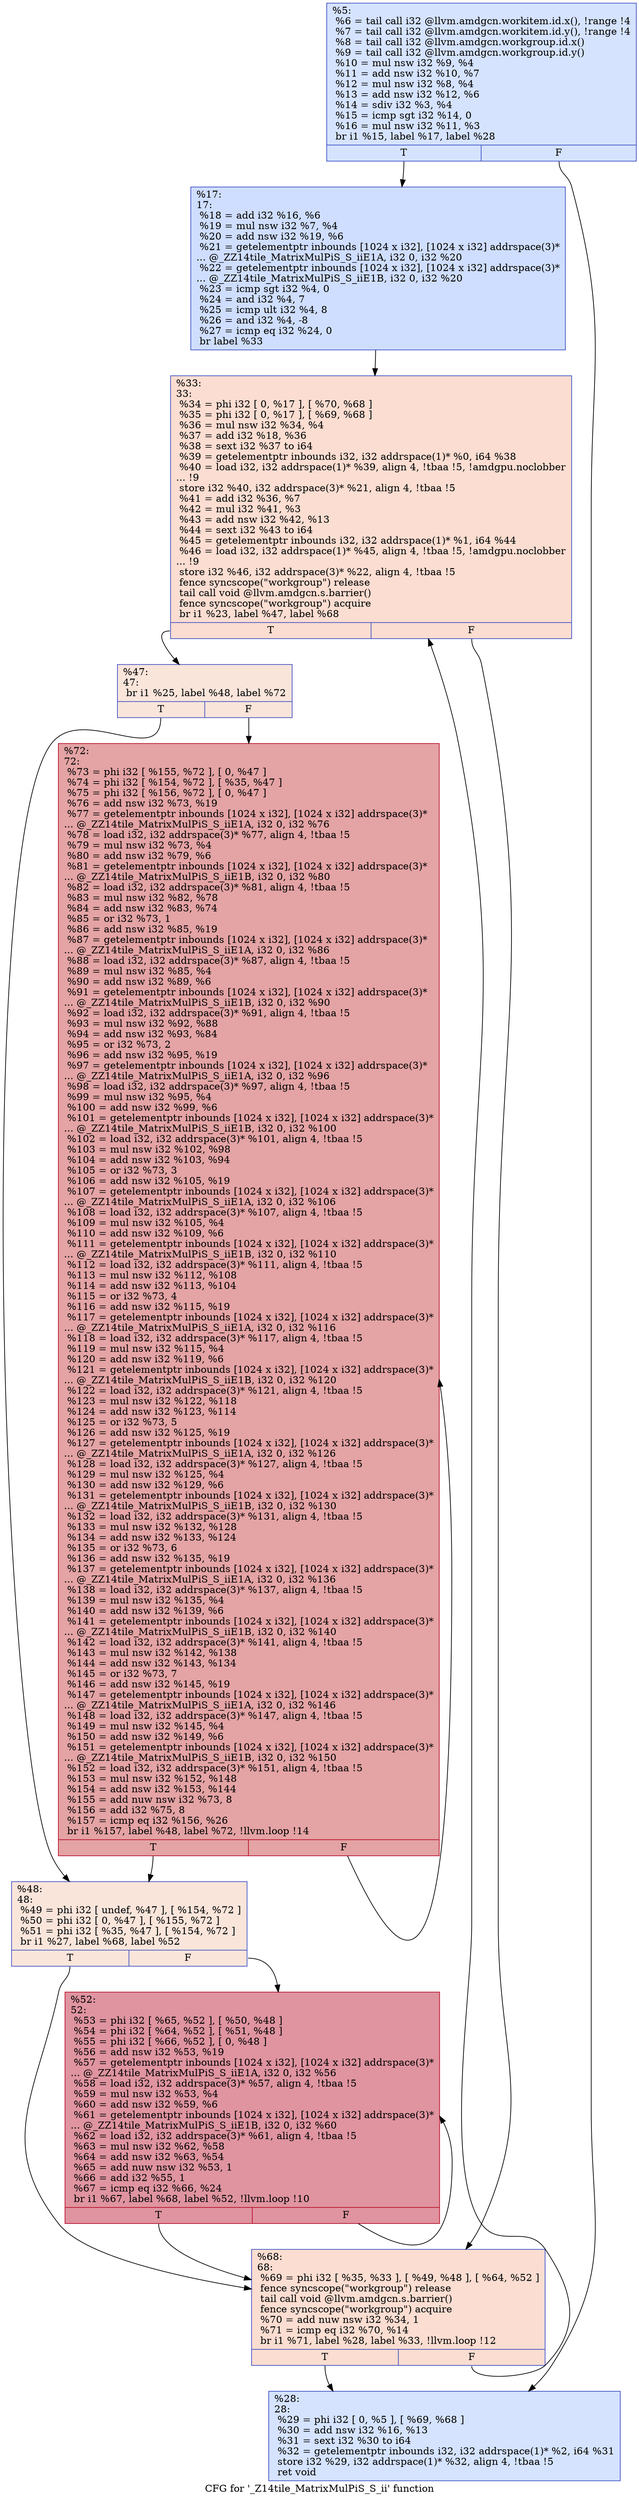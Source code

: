 digraph "CFG for '_Z14tile_MatrixMulPiS_S_ii' function" {
	label="CFG for '_Z14tile_MatrixMulPiS_S_ii' function";

	Node0x4abcae0 [shape=record,color="#3d50c3ff", style=filled, fillcolor="#a1c0ff70",label="{%5:\l  %6 = tail call i32 @llvm.amdgcn.workitem.id.x(), !range !4\l  %7 = tail call i32 @llvm.amdgcn.workitem.id.y(), !range !4\l  %8 = tail call i32 @llvm.amdgcn.workgroup.id.x()\l  %9 = tail call i32 @llvm.amdgcn.workgroup.id.y()\l  %10 = mul nsw i32 %9, %4\l  %11 = add nsw i32 %10, %7\l  %12 = mul nsw i32 %8, %4\l  %13 = add nsw i32 %12, %6\l  %14 = sdiv i32 %3, %4\l  %15 = icmp sgt i32 %14, 0\l  %16 = mul nsw i32 %11, %3\l  br i1 %15, label %17, label %28\l|{<s0>T|<s1>F}}"];
	Node0x4abcae0:s0 -> Node0x4abe210;
	Node0x4abcae0:s1 -> Node0x4abefa0;
	Node0x4abe210 [shape=record,color="#3d50c3ff", style=filled, fillcolor="#93b5fe70",label="{%17:\l17:                                               \l  %18 = add i32 %16, %6\l  %19 = mul nsw i32 %7, %4\l  %20 = add nsw i32 %19, %6\l  %21 = getelementptr inbounds [1024 x i32], [1024 x i32] addrspace(3)*\l... @_ZZ14tile_MatrixMulPiS_S_iiE1A, i32 0, i32 %20\l  %22 = getelementptr inbounds [1024 x i32], [1024 x i32] addrspace(3)*\l... @_ZZ14tile_MatrixMulPiS_S_iiE1B, i32 0, i32 %20\l  %23 = icmp sgt i32 %4, 0\l  %24 = and i32 %4, 7\l  %25 = icmp ult i32 %4, 8\l  %26 = and i32 %4, -8\l  %27 = icmp eq i32 %24, 0\l  br label %33\l}"];
	Node0x4abe210 -> Node0x4abf7d0;
	Node0x4abefa0 [shape=record,color="#3d50c3ff", style=filled, fillcolor="#a1c0ff70",label="{%28:\l28:                                               \l  %29 = phi i32 [ 0, %5 ], [ %69, %68 ]\l  %30 = add nsw i32 %16, %13\l  %31 = sext i32 %30 to i64\l  %32 = getelementptr inbounds i32, i32 addrspace(1)* %2, i64 %31\l  store i32 %29, i32 addrspace(1)* %32, align 4, !tbaa !5\l  ret void\l}"];
	Node0x4abf7d0 [shape=record,color="#3d50c3ff", style=filled, fillcolor="#f7b39670",label="{%33:\l33:                                               \l  %34 = phi i32 [ 0, %17 ], [ %70, %68 ]\l  %35 = phi i32 [ 0, %17 ], [ %69, %68 ]\l  %36 = mul nsw i32 %34, %4\l  %37 = add i32 %18, %36\l  %38 = sext i32 %37 to i64\l  %39 = getelementptr inbounds i32, i32 addrspace(1)* %0, i64 %38\l  %40 = load i32, i32 addrspace(1)* %39, align 4, !tbaa !5, !amdgpu.noclobber\l... !9\l  store i32 %40, i32 addrspace(3)* %21, align 4, !tbaa !5\l  %41 = add i32 %36, %7\l  %42 = mul i32 %41, %3\l  %43 = add nsw i32 %42, %13\l  %44 = sext i32 %43 to i64\l  %45 = getelementptr inbounds i32, i32 addrspace(1)* %1, i64 %44\l  %46 = load i32, i32 addrspace(1)* %45, align 4, !tbaa !5, !amdgpu.noclobber\l... !9\l  store i32 %46, i32 addrspace(3)* %22, align 4, !tbaa !5\l  fence syncscope(\"workgroup\") release\l  tail call void @llvm.amdgcn.s.barrier()\l  fence syncscope(\"workgroup\") acquire\l  br i1 %23, label %47, label %68\l|{<s0>T|<s1>F}}"];
	Node0x4abf7d0:s0 -> Node0x4ac1860;
	Node0x4abf7d0:s1 -> Node0x4abf8c0;
	Node0x4ac1860 [shape=record,color="#3d50c3ff", style=filled, fillcolor="#f4c5ad70",label="{%47:\l47:                                               \l  br i1 %25, label %48, label %72\l|{<s0>T|<s1>F}}"];
	Node0x4ac1860:s0 -> Node0x4ac19a0;
	Node0x4ac1860:s1 -> Node0x4ac19f0;
	Node0x4ac19a0 [shape=record,color="#3d50c3ff", style=filled, fillcolor="#f4c5ad70",label="{%48:\l48:                                               \l  %49 = phi i32 [ undef, %47 ], [ %154, %72 ]\l  %50 = phi i32 [ 0, %47 ], [ %155, %72 ]\l  %51 = phi i32 [ %35, %47 ], [ %154, %72 ]\l  br i1 %27, label %68, label %52\l|{<s0>T|<s1>F}}"];
	Node0x4ac19a0:s0 -> Node0x4abf8c0;
	Node0x4ac19a0:s1 -> Node0x4ac1db0;
	Node0x4ac1db0 [shape=record,color="#b70d28ff", style=filled, fillcolor="#b70d2870",label="{%52:\l52:                                               \l  %53 = phi i32 [ %65, %52 ], [ %50, %48 ]\l  %54 = phi i32 [ %64, %52 ], [ %51, %48 ]\l  %55 = phi i32 [ %66, %52 ], [ 0, %48 ]\l  %56 = add nsw i32 %53, %19\l  %57 = getelementptr inbounds [1024 x i32], [1024 x i32] addrspace(3)*\l... @_ZZ14tile_MatrixMulPiS_S_iiE1A, i32 0, i32 %56\l  %58 = load i32, i32 addrspace(3)* %57, align 4, !tbaa !5\l  %59 = mul nsw i32 %53, %4\l  %60 = add nsw i32 %59, %6\l  %61 = getelementptr inbounds [1024 x i32], [1024 x i32] addrspace(3)*\l... @_ZZ14tile_MatrixMulPiS_S_iiE1B, i32 0, i32 %60\l  %62 = load i32, i32 addrspace(3)* %61, align 4, !tbaa !5\l  %63 = mul nsw i32 %62, %58\l  %64 = add nsw i32 %63, %54\l  %65 = add nuw nsw i32 %53, 1\l  %66 = add i32 %55, 1\l  %67 = icmp eq i32 %66, %24\l  br i1 %67, label %68, label %52, !llvm.loop !10\l|{<s0>T|<s1>F}}"];
	Node0x4ac1db0:s0 -> Node0x4abf8c0;
	Node0x4ac1db0:s1 -> Node0x4ac1db0;
	Node0x4abf8c0 [shape=record,color="#3d50c3ff", style=filled, fillcolor="#f7b39670",label="{%68:\l68:                                               \l  %69 = phi i32 [ %35, %33 ], [ %49, %48 ], [ %64, %52 ]\l  fence syncscope(\"workgroup\") release\l  tail call void @llvm.amdgcn.s.barrier()\l  fence syncscope(\"workgroup\") acquire\l  %70 = add nuw nsw i32 %34, 1\l  %71 = icmp eq i32 %70, %14\l  br i1 %71, label %28, label %33, !llvm.loop !12\l|{<s0>T|<s1>F}}"];
	Node0x4abf8c0:s0 -> Node0x4abefa0;
	Node0x4abf8c0:s1 -> Node0x4abf7d0;
	Node0x4ac19f0 [shape=record,color="#b70d28ff", style=filled, fillcolor="#c32e3170",label="{%72:\l72:                                               \l  %73 = phi i32 [ %155, %72 ], [ 0, %47 ]\l  %74 = phi i32 [ %154, %72 ], [ %35, %47 ]\l  %75 = phi i32 [ %156, %72 ], [ 0, %47 ]\l  %76 = add nsw i32 %73, %19\l  %77 = getelementptr inbounds [1024 x i32], [1024 x i32] addrspace(3)*\l... @_ZZ14tile_MatrixMulPiS_S_iiE1A, i32 0, i32 %76\l  %78 = load i32, i32 addrspace(3)* %77, align 4, !tbaa !5\l  %79 = mul nsw i32 %73, %4\l  %80 = add nsw i32 %79, %6\l  %81 = getelementptr inbounds [1024 x i32], [1024 x i32] addrspace(3)*\l... @_ZZ14tile_MatrixMulPiS_S_iiE1B, i32 0, i32 %80\l  %82 = load i32, i32 addrspace(3)* %81, align 4, !tbaa !5\l  %83 = mul nsw i32 %82, %78\l  %84 = add nsw i32 %83, %74\l  %85 = or i32 %73, 1\l  %86 = add nsw i32 %85, %19\l  %87 = getelementptr inbounds [1024 x i32], [1024 x i32] addrspace(3)*\l... @_ZZ14tile_MatrixMulPiS_S_iiE1A, i32 0, i32 %86\l  %88 = load i32, i32 addrspace(3)* %87, align 4, !tbaa !5\l  %89 = mul nsw i32 %85, %4\l  %90 = add nsw i32 %89, %6\l  %91 = getelementptr inbounds [1024 x i32], [1024 x i32] addrspace(3)*\l... @_ZZ14tile_MatrixMulPiS_S_iiE1B, i32 0, i32 %90\l  %92 = load i32, i32 addrspace(3)* %91, align 4, !tbaa !5\l  %93 = mul nsw i32 %92, %88\l  %94 = add nsw i32 %93, %84\l  %95 = or i32 %73, 2\l  %96 = add nsw i32 %95, %19\l  %97 = getelementptr inbounds [1024 x i32], [1024 x i32] addrspace(3)*\l... @_ZZ14tile_MatrixMulPiS_S_iiE1A, i32 0, i32 %96\l  %98 = load i32, i32 addrspace(3)* %97, align 4, !tbaa !5\l  %99 = mul nsw i32 %95, %4\l  %100 = add nsw i32 %99, %6\l  %101 = getelementptr inbounds [1024 x i32], [1024 x i32] addrspace(3)*\l... @_ZZ14tile_MatrixMulPiS_S_iiE1B, i32 0, i32 %100\l  %102 = load i32, i32 addrspace(3)* %101, align 4, !tbaa !5\l  %103 = mul nsw i32 %102, %98\l  %104 = add nsw i32 %103, %94\l  %105 = or i32 %73, 3\l  %106 = add nsw i32 %105, %19\l  %107 = getelementptr inbounds [1024 x i32], [1024 x i32] addrspace(3)*\l... @_ZZ14tile_MatrixMulPiS_S_iiE1A, i32 0, i32 %106\l  %108 = load i32, i32 addrspace(3)* %107, align 4, !tbaa !5\l  %109 = mul nsw i32 %105, %4\l  %110 = add nsw i32 %109, %6\l  %111 = getelementptr inbounds [1024 x i32], [1024 x i32] addrspace(3)*\l... @_ZZ14tile_MatrixMulPiS_S_iiE1B, i32 0, i32 %110\l  %112 = load i32, i32 addrspace(3)* %111, align 4, !tbaa !5\l  %113 = mul nsw i32 %112, %108\l  %114 = add nsw i32 %113, %104\l  %115 = or i32 %73, 4\l  %116 = add nsw i32 %115, %19\l  %117 = getelementptr inbounds [1024 x i32], [1024 x i32] addrspace(3)*\l... @_ZZ14tile_MatrixMulPiS_S_iiE1A, i32 0, i32 %116\l  %118 = load i32, i32 addrspace(3)* %117, align 4, !tbaa !5\l  %119 = mul nsw i32 %115, %4\l  %120 = add nsw i32 %119, %6\l  %121 = getelementptr inbounds [1024 x i32], [1024 x i32] addrspace(3)*\l... @_ZZ14tile_MatrixMulPiS_S_iiE1B, i32 0, i32 %120\l  %122 = load i32, i32 addrspace(3)* %121, align 4, !tbaa !5\l  %123 = mul nsw i32 %122, %118\l  %124 = add nsw i32 %123, %114\l  %125 = or i32 %73, 5\l  %126 = add nsw i32 %125, %19\l  %127 = getelementptr inbounds [1024 x i32], [1024 x i32] addrspace(3)*\l... @_ZZ14tile_MatrixMulPiS_S_iiE1A, i32 0, i32 %126\l  %128 = load i32, i32 addrspace(3)* %127, align 4, !tbaa !5\l  %129 = mul nsw i32 %125, %4\l  %130 = add nsw i32 %129, %6\l  %131 = getelementptr inbounds [1024 x i32], [1024 x i32] addrspace(3)*\l... @_ZZ14tile_MatrixMulPiS_S_iiE1B, i32 0, i32 %130\l  %132 = load i32, i32 addrspace(3)* %131, align 4, !tbaa !5\l  %133 = mul nsw i32 %132, %128\l  %134 = add nsw i32 %133, %124\l  %135 = or i32 %73, 6\l  %136 = add nsw i32 %135, %19\l  %137 = getelementptr inbounds [1024 x i32], [1024 x i32] addrspace(3)*\l... @_ZZ14tile_MatrixMulPiS_S_iiE1A, i32 0, i32 %136\l  %138 = load i32, i32 addrspace(3)* %137, align 4, !tbaa !5\l  %139 = mul nsw i32 %135, %4\l  %140 = add nsw i32 %139, %6\l  %141 = getelementptr inbounds [1024 x i32], [1024 x i32] addrspace(3)*\l... @_ZZ14tile_MatrixMulPiS_S_iiE1B, i32 0, i32 %140\l  %142 = load i32, i32 addrspace(3)* %141, align 4, !tbaa !5\l  %143 = mul nsw i32 %142, %138\l  %144 = add nsw i32 %143, %134\l  %145 = or i32 %73, 7\l  %146 = add nsw i32 %145, %19\l  %147 = getelementptr inbounds [1024 x i32], [1024 x i32] addrspace(3)*\l... @_ZZ14tile_MatrixMulPiS_S_iiE1A, i32 0, i32 %146\l  %148 = load i32, i32 addrspace(3)* %147, align 4, !tbaa !5\l  %149 = mul nsw i32 %145, %4\l  %150 = add nsw i32 %149, %6\l  %151 = getelementptr inbounds [1024 x i32], [1024 x i32] addrspace(3)*\l... @_ZZ14tile_MatrixMulPiS_S_iiE1B, i32 0, i32 %150\l  %152 = load i32, i32 addrspace(3)* %151, align 4, !tbaa !5\l  %153 = mul nsw i32 %152, %148\l  %154 = add nsw i32 %153, %144\l  %155 = add nuw nsw i32 %73, 8\l  %156 = add i32 %75, 8\l  %157 = icmp eq i32 %156, %26\l  br i1 %157, label %48, label %72, !llvm.loop !14\l|{<s0>T|<s1>F}}"];
	Node0x4ac19f0:s0 -> Node0x4ac19a0;
	Node0x4ac19f0:s1 -> Node0x4ac19f0;
}

